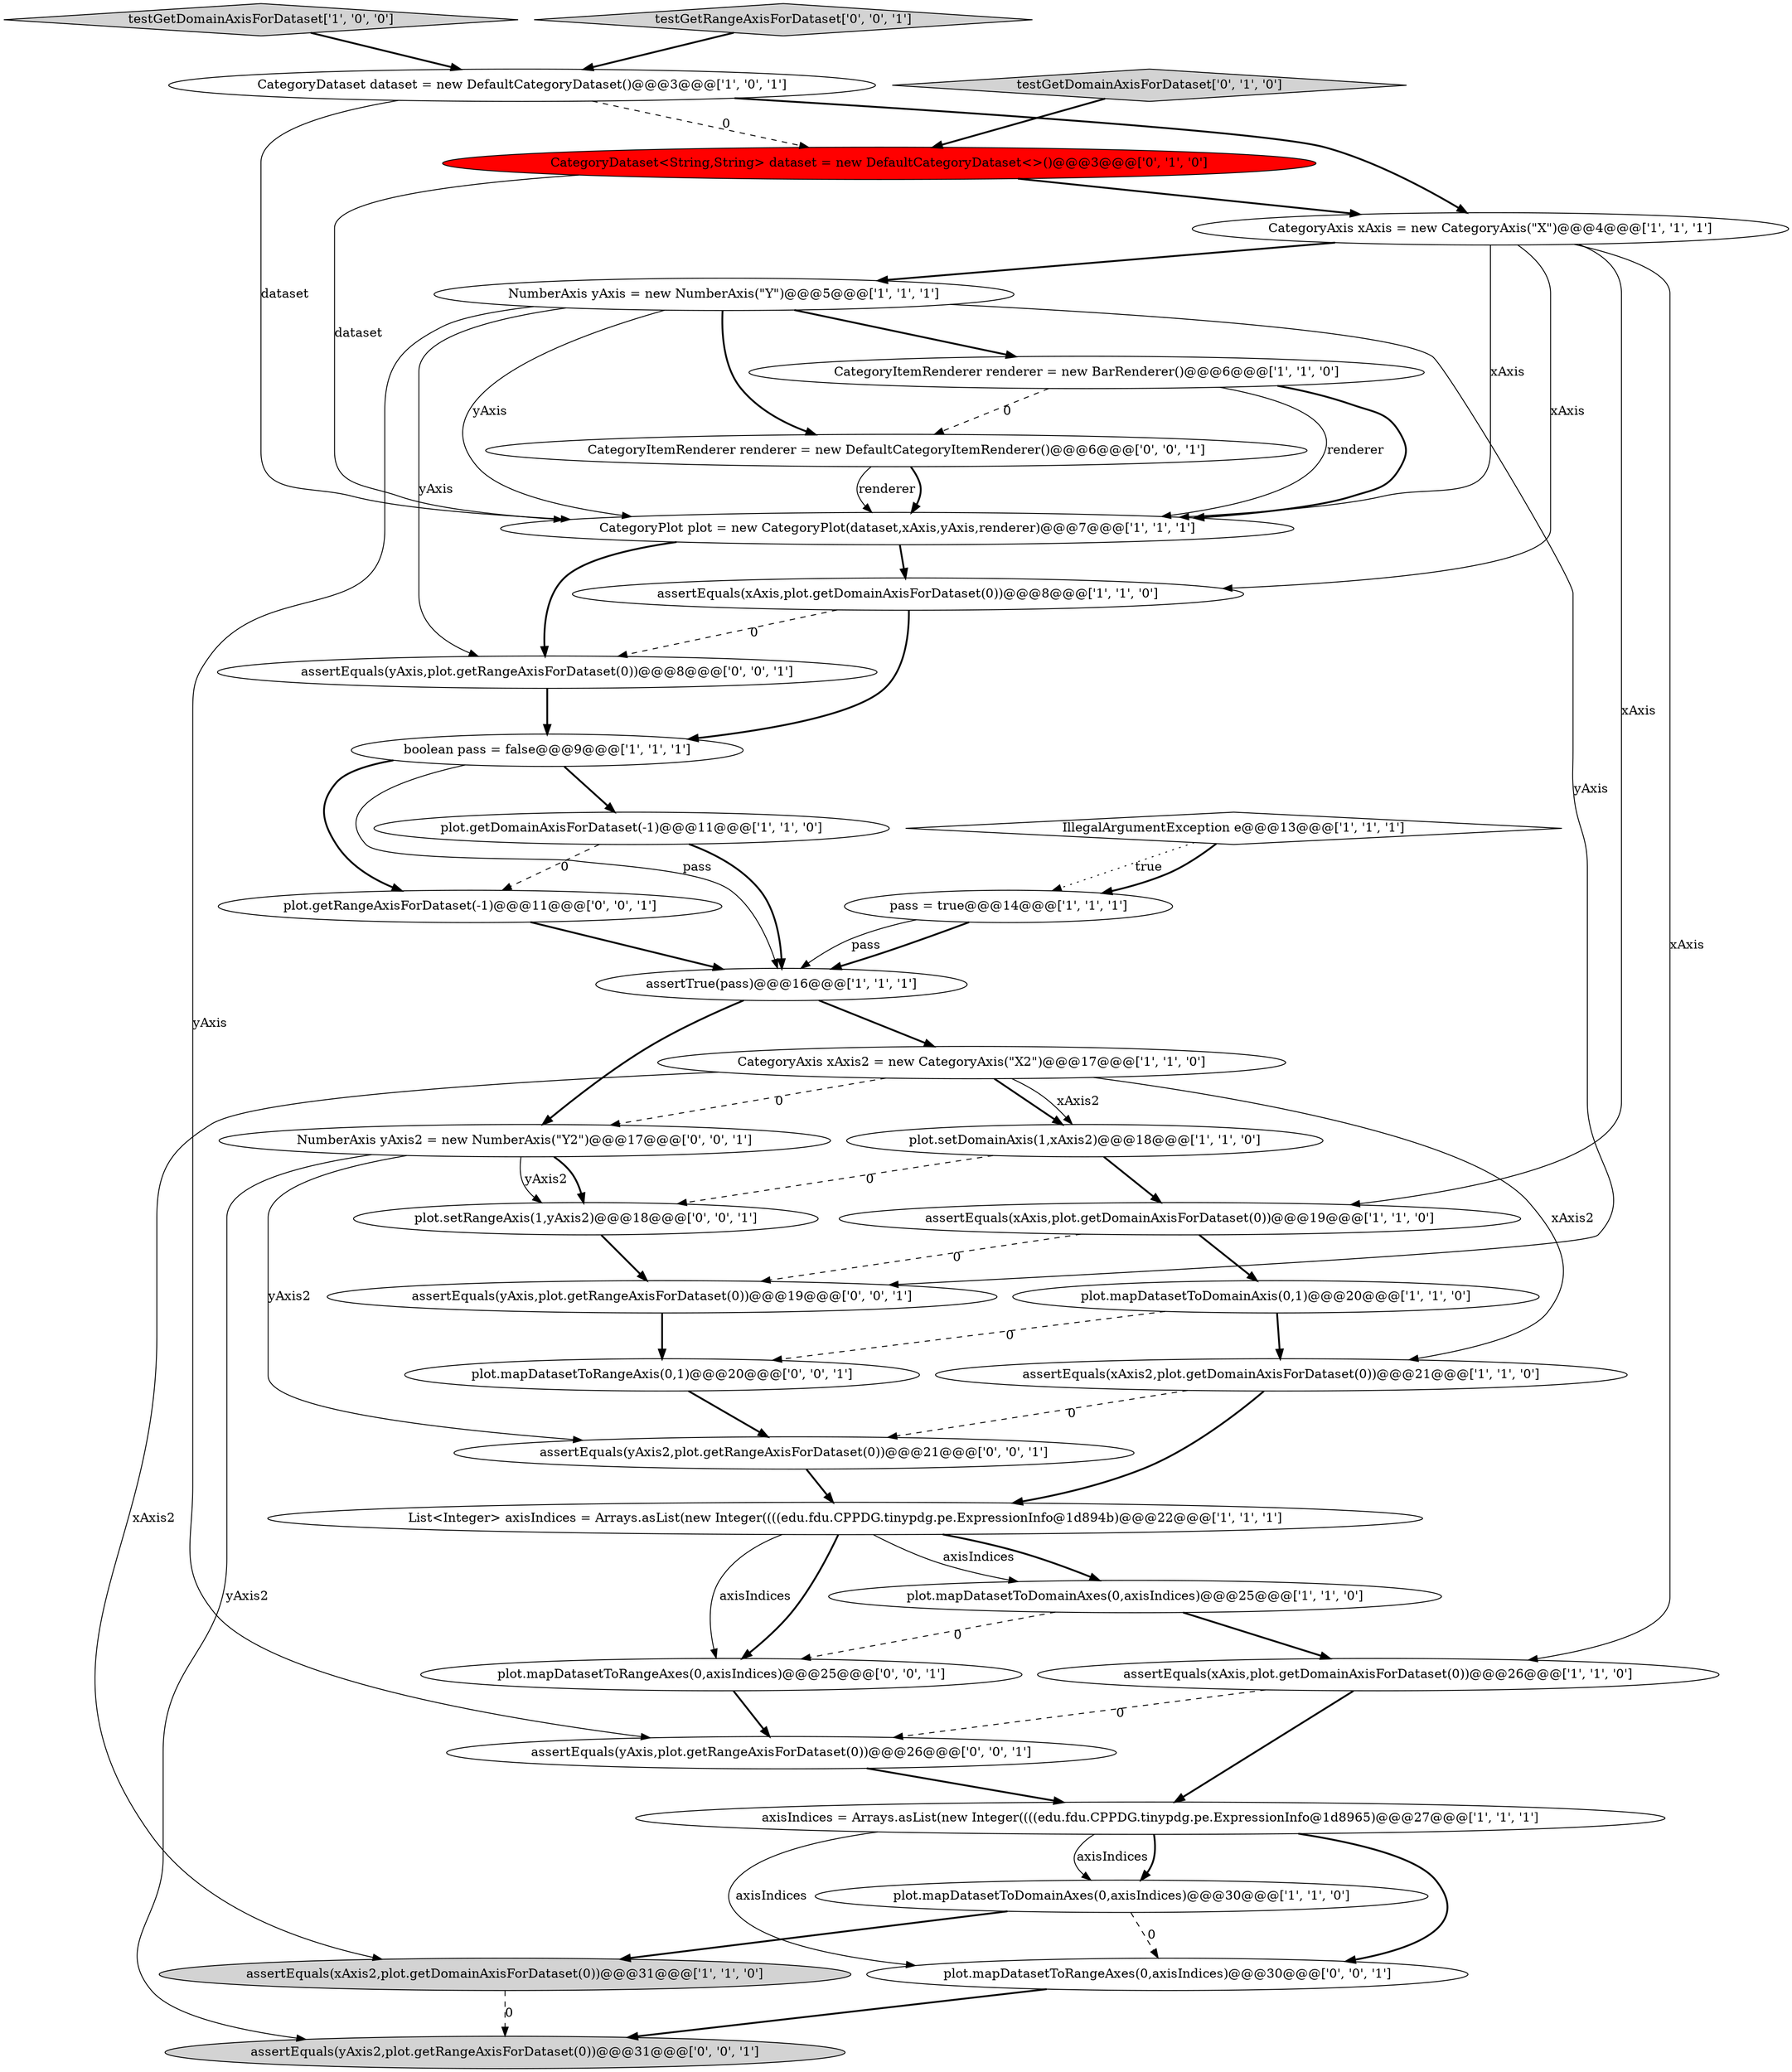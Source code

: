 digraph {
7 [style = filled, label = "CategoryItemRenderer renderer = new BarRenderer()@@@6@@@['1', '1', '0']", fillcolor = white, shape = ellipse image = "AAA0AAABBB1BBB"];
17 [style = filled, label = "CategoryAxis xAxis2 = new CategoryAxis(\"X2\")@@@17@@@['1', '1', '0']", fillcolor = white, shape = ellipse image = "AAA0AAABBB1BBB"];
23 [style = filled, label = "testGetDomainAxisForDataset['0', '1', '0']", fillcolor = lightgray, shape = diamond image = "AAA0AAABBB2BBB"];
3 [style = filled, label = "CategoryDataset dataset = new DefaultCategoryDataset()@@@3@@@['1', '0', '1']", fillcolor = white, shape = ellipse image = "AAA0AAABBB1BBB"];
25 [style = filled, label = "plot.mapDatasetToRangeAxis(0,1)@@@20@@@['0', '0', '1']", fillcolor = white, shape = ellipse image = "AAA0AAABBB3BBB"];
20 [style = filled, label = "CategoryAxis xAxis = new CategoryAxis(\"X\")@@@4@@@['1', '1', '1']", fillcolor = white, shape = ellipse image = "AAA0AAABBB1BBB"];
30 [style = filled, label = "assertEquals(yAxis,plot.getRangeAxisForDataset(0))@@@26@@@['0', '0', '1']", fillcolor = white, shape = ellipse image = "AAA0AAABBB3BBB"];
11 [style = filled, label = "assertEquals(xAxis,plot.getDomainAxisForDataset(0))@@@19@@@['1', '1', '0']", fillcolor = white, shape = ellipse image = "AAA0AAABBB1BBB"];
14 [style = filled, label = "axisIndices = Arrays.asList(new Integer((((edu.fdu.CPPDG.tinypdg.pe.ExpressionInfo@1d8965)@@@27@@@['1', '1', '1']", fillcolor = white, shape = ellipse image = "AAA0AAABBB1BBB"];
4 [style = filled, label = "boolean pass = false@@@9@@@['1', '1', '1']", fillcolor = white, shape = ellipse image = "AAA0AAABBB1BBB"];
22 [style = filled, label = "plot.setDomainAxis(1,xAxis2)@@@18@@@['1', '1', '0']", fillcolor = white, shape = ellipse image = "AAA0AAABBB1BBB"];
33 [style = filled, label = "assertEquals(yAxis,plot.getRangeAxisForDataset(0))@@@19@@@['0', '0', '1']", fillcolor = white, shape = ellipse image = "AAA0AAABBB3BBB"];
5 [style = filled, label = "IllegalArgumentException e@@@13@@@['1', '1', '1']", fillcolor = white, shape = diamond image = "AAA0AAABBB1BBB"];
9 [style = filled, label = "plot.mapDatasetToDomainAxes(0,axisIndices)@@@30@@@['1', '1', '0']", fillcolor = white, shape = ellipse image = "AAA0AAABBB1BBB"];
32 [style = filled, label = "NumberAxis yAxis2 = new NumberAxis(\"Y2\")@@@17@@@['0', '0', '1']", fillcolor = white, shape = ellipse image = "AAA0AAABBB3BBB"];
0 [style = filled, label = "pass = true@@@14@@@['1', '1', '1']", fillcolor = white, shape = ellipse image = "AAA0AAABBB1BBB"];
21 [style = filled, label = "plot.mapDatasetToDomainAxes(0,axisIndices)@@@25@@@['1', '1', '0']", fillcolor = white, shape = ellipse image = "AAA0AAABBB1BBB"];
36 [style = filled, label = "plot.mapDatasetToRangeAxes(0,axisIndices)@@@30@@@['0', '0', '1']", fillcolor = white, shape = ellipse image = "AAA0AAABBB3BBB"];
16 [style = filled, label = "plot.getDomainAxisForDataset(-1)@@@11@@@['1', '1', '0']", fillcolor = white, shape = ellipse image = "AAA0AAABBB1BBB"];
35 [style = filled, label = "plot.mapDatasetToRangeAxes(0,axisIndices)@@@25@@@['0', '0', '1']", fillcolor = white, shape = ellipse image = "AAA0AAABBB3BBB"];
2 [style = filled, label = "assertEquals(xAxis2,plot.getDomainAxisForDataset(0))@@@21@@@['1', '1', '0']", fillcolor = white, shape = ellipse image = "AAA0AAABBB1BBB"];
28 [style = filled, label = "plot.getRangeAxisForDataset(-1)@@@11@@@['0', '0', '1']", fillcolor = white, shape = ellipse image = "AAA0AAABBB3BBB"];
37 [style = filled, label = "assertEquals(yAxis2,plot.getRangeAxisForDataset(0))@@@21@@@['0', '0', '1']", fillcolor = white, shape = ellipse image = "AAA0AAABBB3BBB"];
12 [style = filled, label = "assertEquals(xAxis2,plot.getDomainAxisForDataset(0))@@@31@@@['1', '1', '0']", fillcolor = lightgray, shape = ellipse image = "AAA0AAABBB1BBB"];
13 [style = filled, label = "CategoryPlot plot = new CategoryPlot(dataset,xAxis,yAxis,renderer)@@@7@@@['1', '1', '1']", fillcolor = white, shape = ellipse image = "AAA0AAABBB1BBB"];
31 [style = filled, label = "assertEquals(yAxis2,plot.getRangeAxisForDataset(0))@@@31@@@['0', '0', '1']", fillcolor = lightgray, shape = ellipse image = "AAA0AAABBB3BBB"];
10 [style = filled, label = "assertEquals(xAxis,plot.getDomainAxisForDataset(0))@@@8@@@['1', '1', '0']", fillcolor = white, shape = ellipse image = "AAA0AAABBB1BBB"];
8 [style = filled, label = "testGetDomainAxisForDataset['1', '0', '0']", fillcolor = lightgray, shape = diamond image = "AAA0AAABBB1BBB"];
26 [style = filled, label = "assertEquals(yAxis,plot.getRangeAxisForDataset(0))@@@8@@@['0', '0', '1']", fillcolor = white, shape = ellipse image = "AAA0AAABBB3BBB"];
6 [style = filled, label = "plot.mapDatasetToDomainAxis(0,1)@@@20@@@['1', '1', '0']", fillcolor = white, shape = ellipse image = "AAA0AAABBB1BBB"];
29 [style = filled, label = "plot.setRangeAxis(1,yAxis2)@@@18@@@['0', '0', '1']", fillcolor = white, shape = ellipse image = "AAA0AAABBB3BBB"];
15 [style = filled, label = "NumberAxis yAxis = new NumberAxis(\"Y\")@@@5@@@['1', '1', '1']", fillcolor = white, shape = ellipse image = "AAA0AAABBB1BBB"];
19 [style = filled, label = "assertEquals(xAxis,plot.getDomainAxisForDataset(0))@@@26@@@['1', '1', '0']", fillcolor = white, shape = ellipse image = "AAA0AAABBB1BBB"];
1 [style = filled, label = "assertTrue(pass)@@@16@@@['1', '1', '1']", fillcolor = white, shape = ellipse image = "AAA0AAABBB1BBB"];
27 [style = filled, label = "CategoryItemRenderer renderer = new DefaultCategoryItemRenderer()@@@6@@@['0', '0', '1']", fillcolor = white, shape = ellipse image = "AAA0AAABBB3BBB"];
24 [style = filled, label = "CategoryDataset<String,String> dataset = new DefaultCategoryDataset<>()@@@3@@@['0', '1', '0']", fillcolor = red, shape = ellipse image = "AAA1AAABBB2BBB"];
18 [style = filled, label = "List<Integer> axisIndices = Arrays.asList(new Integer((((edu.fdu.CPPDG.tinypdg.pe.ExpressionInfo@1d894b)@@@22@@@['1', '1', '1']", fillcolor = white, shape = ellipse image = "AAA0AAABBB1BBB"];
34 [style = filled, label = "testGetRangeAxisForDataset['0', '0', '1']", fillcolor = lightgray, shape = diamond image = "AAA0AAABBB3BBB"];
7->13 [style = bold, label=""];
27->13 [style = bold, label=""];
13->10 [style = bold, label=""];
32->31 [style = solid, label="yAxis2"];
9->36 [style = dashed, label="0"];
20->10 [style = solid, label="xAxis"];
15->7 [style = bold, label=""];
21->19 [style = bold, label=""];
11->33 [style = dashed, label="0"];
15->13 [style = solid, label="yAxis"];
20->13 [style = solid, label="xAxis"];
11->6 [style = bold, label=""];
36->31 [style = bold, label=""];
8->3 [style = bold, label=""];
27->13 [style = solid, label="renderer"];
18->35 [style = solid, label="axisIndices"];
3->24 [style = dashed, label="0"];
22->29 [style = dashed, label="0"];
12->31 [style = dashed, label="0"];
2->18 [style = bold, label=""];
17->32 [style = dashed, label="0"];
28->1 [style = bold, label=""];
15->33 [style = solid, label="yAxis"];
5->0 [style = dotted, label="true"];
17->22 [style = bold, label=""];
26->4 [style = bold, label=""];
15->30 [style = solid, label="yAxis"];
4->28 [style = bold, label=""];
1->17 [style = bold, label=""];
6->2 [style = bold, label=""];
24->20 [style = bold, label=""];
32->29 [style = bold, label=""];
7->13 [style = solid, label="renderer"];
7->27 [style = dashed, label="0"];
14->36 [style = solid, label="axisIndices"];
23->24 [style = bold, label=""];
3->20 [style = bold, label=""];
29->33 [style = bold, label=""];
10->26 [style = dashed, label="0"];
19->14 [style = bold, label=""];
19->30 [style = dashed, label="0"];
6->25 [style = dashed, label="0"];
5->0 [style = bold, label=""];
16->1 [style = bold, label=""];
33->25 [style = bold, label=""];
13->26 [style = bold, label=""];
25->37 [style = bold, label=""];
34->3 [style = bold, label=""];
0->1 [style = bold, label=""];
3->13 [style = solid, label="dataset"];
17->2 [style = solid, label="xAxis2"];
15->26 [style = solid, label="yAxis"];
32->29 [style = solid, label="yAxis2"];
2->37 [style = dashed, label="0"];
24->13 [style = solid, label="dataset"];
10->4 [style = bold, label=""];
37->18 [style = bold, label=""];
1->32 [style = bold, label=""];
18->35 [style = bold, label=""];
30->14 [style = bold, label=""];
20->19 [style = solid, label="xAxis"];
14->9 [style = bold, label=""];
0->1 [style = solid, label="pass"];
18->21 [style = solid, label="axisIndices"];
4->1 [style = solid, label="pass"];
9->12 [style = bold, label=""];
21->35 [style = dashed, label="0"];
18->21 [style = bold, label=""];
20->11 [style = solid, label="xAxis"];
16->28 [style = dashed, label="0"];
15->27 [style = bold, label=""];
20->15 [style = bold, label=""];
35->30 [style = bold, label=""];
17->12 [style = solid, label="xAxis2"];
22->11 [style = bold, label=""];
32->37 [style = solid, label="yAxis2"];
4->16 [style = bold, label=""];
17->22 [style = solid, label="xAxis2"];
14->9 [style = solid, label="axisIndices"];
14->36 [style = bold, label=""];
}
